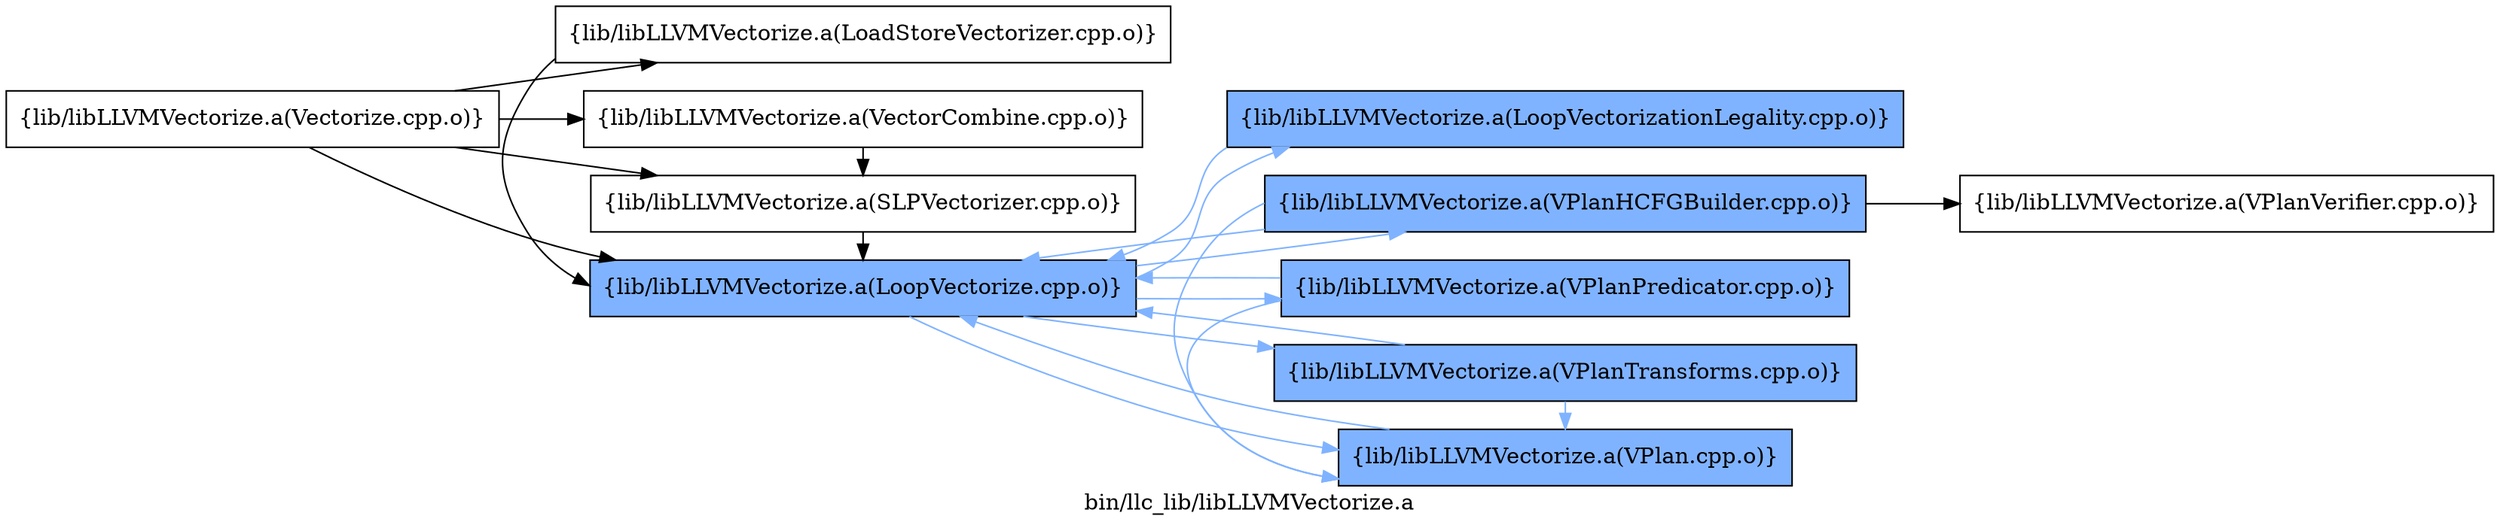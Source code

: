 digraph "bin/llc_lib/libLLVMVectorize.a" {
	label="bin/llc_lib/libLLVMVectorize.a";
	rankdir=LR;
	{ rank=same; Node0x5638702fd688;  }
	{ rank=same; Node0x5638702fd368; Node0x563870301238; Node0x563870300fb8; Node0x5638702e2798;  }
	{ rank=same; Node0x5638702fcff8; Node0x5638702e1b18; Node0x5638702e2298; Node0x5638702e13e8; Node0x5638702e0948;  }

	Node0x5638702fd688 [shape=record,shape=box,group=0,label="{lib/libLLVMVectorize.a(Vectorize.cpp.o)}"];
	Node0x5638702fd688 -> Node0x5638702fd368;
	Node0x5638702fd688 -> Node0x563870301238;
	Node0x5638702fd688 -> Node0x563870300fb8;
	Node0x5638702fd688 -> Node0x5638702e2798;
	Node0x5638702fd368 [shape=record,shape=box,group=1,style=filled,fillcolor="0.600000 0.5 1",label="{lib/libLLVMVectorize.a(LoopVectorize.cpp.o)}"];
	Node0x5638702fd368 -> Node0x5638702fcff8[color="0.600000 0.5 1"];
	Node0x5638702fd368 -> Node0x5638702e1b18[color="0.600000 0.5 1"];
	Node0x5638702fd368 -> Node0x5638702e2298[color="0.600000 0.5 1"];
	Node0x5638702fd368 -> Node0x5638702e13e8[color="0.600000 0.5 1"];
	Node0x5638702fd368 -> Node0x5638702e0948[color="0.600000 0.5 1"];
	Node0x563870301238 [shape=record,shape=box,group=0,label="{lib/libLLVMVectorize.a(SLPVectorizer.cpp.o)}"];
	Node0x563870301238 -> Node0x5638702fd368;
	Node0x563870300fb8 [shape=record,shape=box,group=0,label="{lib/libLLVMVectorize.a(LoadStoreVectorizer.cpp.o)}"];
	Node0x563870300fb8 -> Node0x5638702fd368;
	Node0x5638702e2798 [shape=record,shape=box,group=0,label="{lib/libLLVMVectorize.a(VectorCombine.cpp.o)}"];
	Node0x5638702e2798 -> Node0x563870301238;
	Node0x5638702fcff8 [shape=record,shape=box,group=1,style=filled,fillcolor="0.600000 0.5 1",label="{lib/libLLVMVectorize.a(LoopVectorizationLegality.cpp.o)}"];
	Node0x5638702fcff8 -> Node0x5638702fd368[color="0.600000 0.5 1"];
	Node0x5638702e1b18 [shape=record,shape=box,group=1,style=filled,fillcolor="0.600000 0.5 1",label="{lib/libLLVMVectorize.a(VPlan.cpp.o)}"];
	Node0x5638702e1b18 -> Node0x5638702fd368[color="0.600000 0.5 1"];
	Node0x5638702e2298 [shape=record,shape=box,group=1,style=filled,fillcolor="0.600000 0.5 1",label="{lib/libLLVMVectorize.a(VPlanHCFGBuilder.cpp.o)}"];
	Node0x5638702e2298 -> Node0x5638702fd368[color="0.600000 0.5 1"];
	Node0x5638702e2298 -> Node0x5638702e1b18[color="0.600000 0.5 1"];
	Node0x5638702e2298 -> Node0x5638702dfc78;
	Node0x5638702e13e8 [shape=record,shape=box,group=1,style=filled,fillcolor="0.600000 0.5 1",label="{lib/libLLVMVectorize.a(VPlanPredicator.cpp.o)}"];
	Node0x5638702e13e8 -> Node0x5638702fd368[color="0.600000 0.5 1"];
	Node0x5638702e13e8 -> Node0x5638702e1b18[color="0.600000 0.5 1"];
	Node0x5638702e0948 [shape=record,shape=box,group=1,style=filled,fillcolor="0.600000 0.5 1",label="{lib/libLLVMVectorize.a(VPlanTransforms.cpp.o)}"];
	Node0x5638702e0948 -> Node0x5638702fd368[color="0.600000 0.5 1"];
	Node0x5638702e0948 -> Node0x5638702e1b18[color="0.600000 0.5 1"];
	Node0x5638702dfc78 [shape=record,shape=box,group=0,label="{lib/libLLVMVectorize.a(VPlanVerifier.cpp.o)}"];
}
